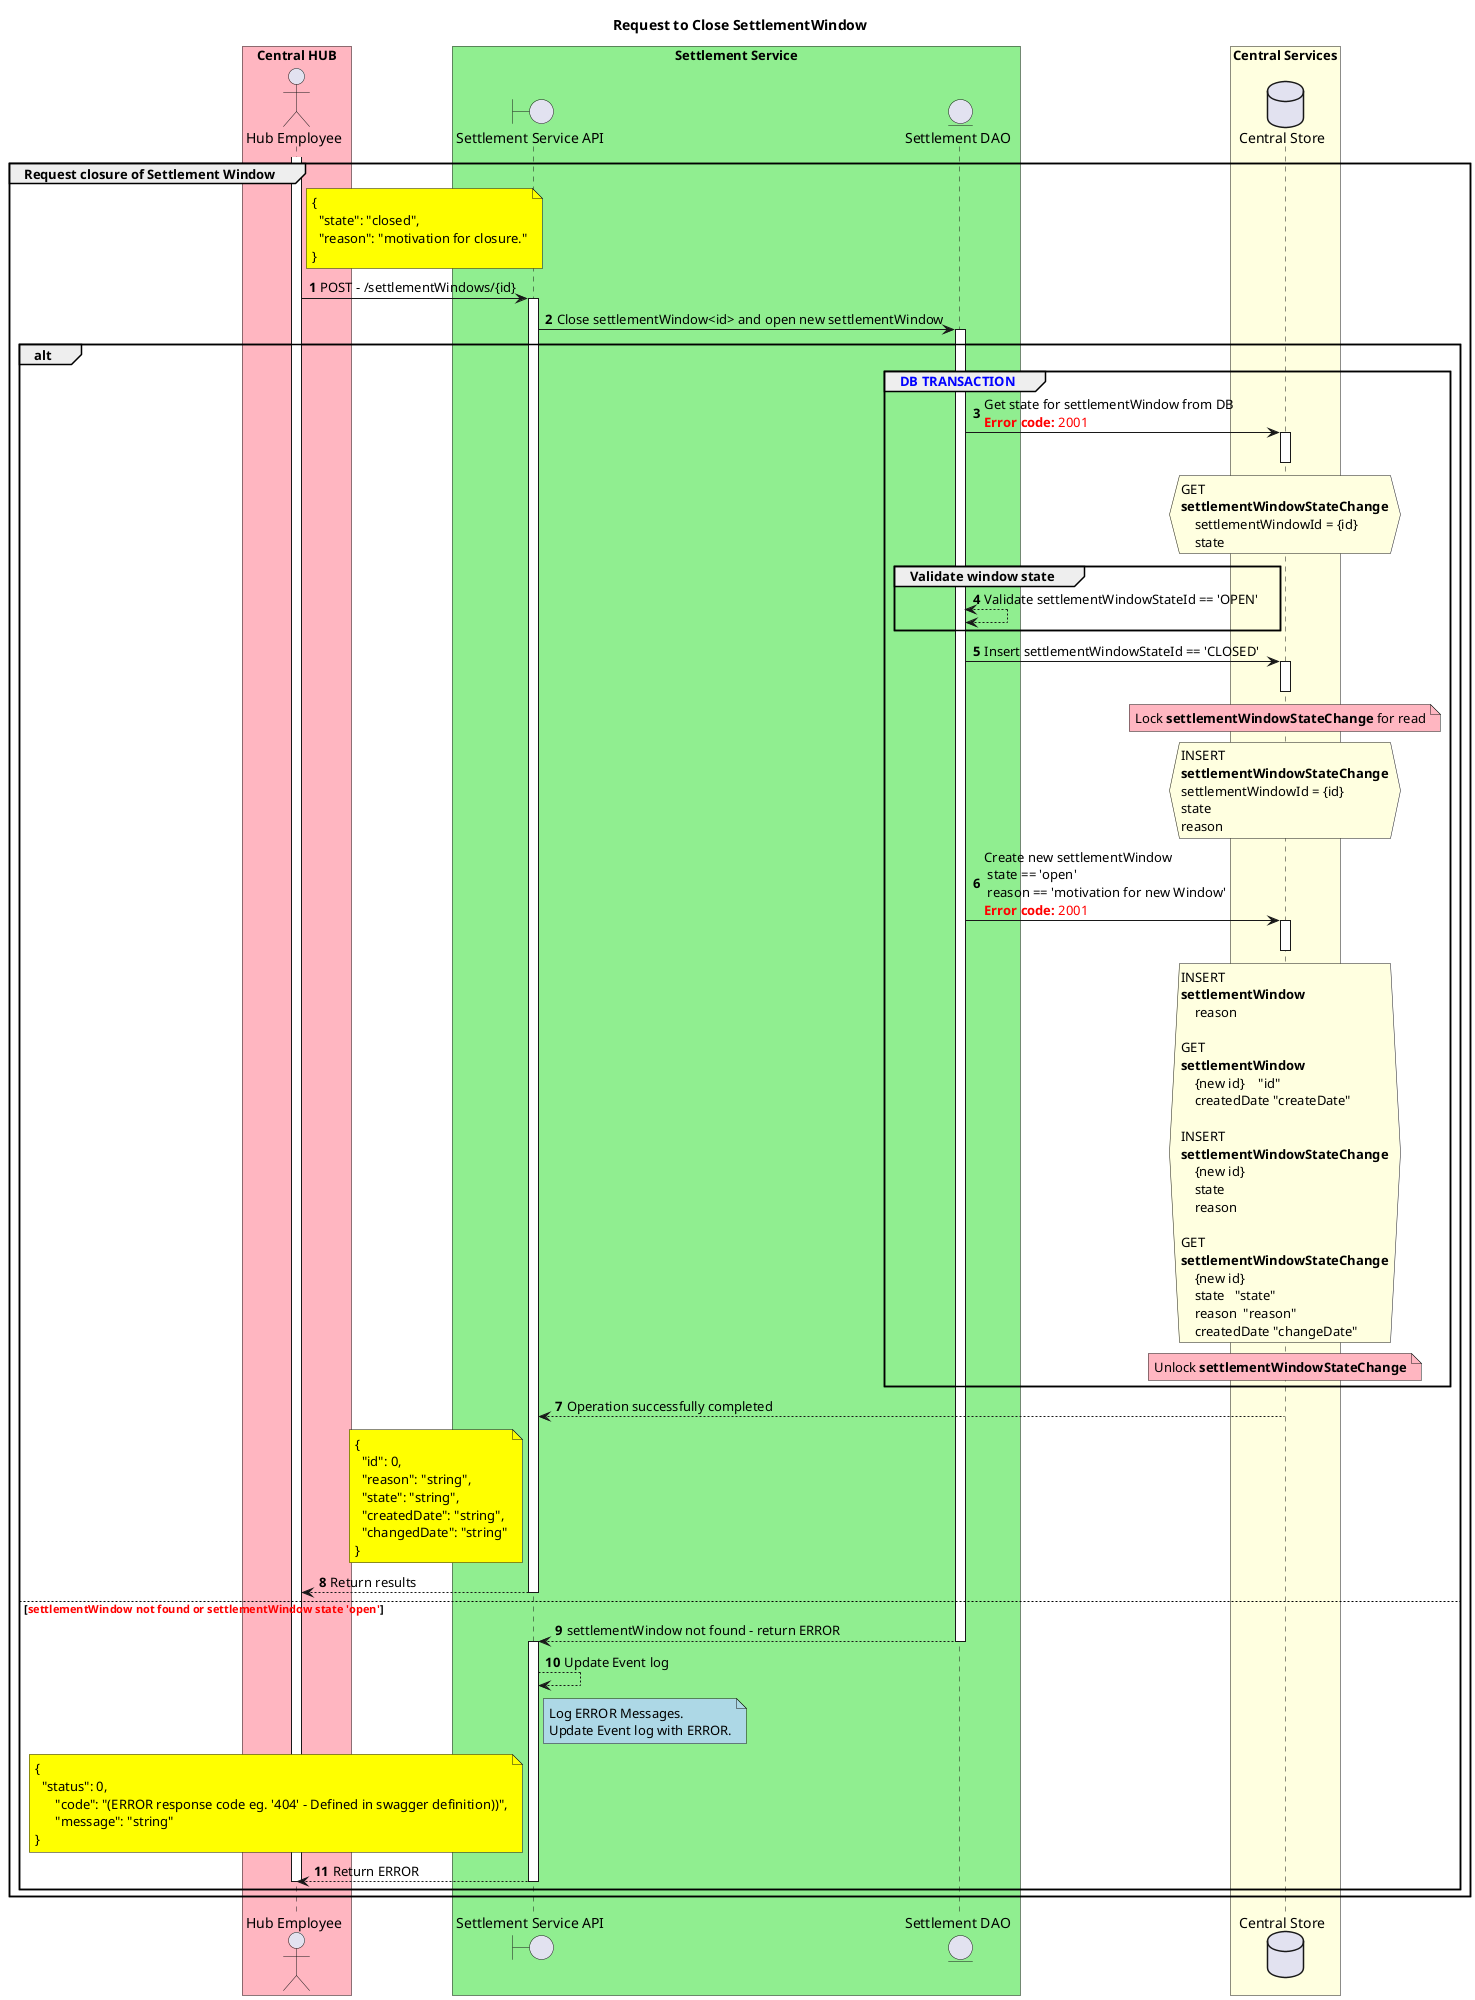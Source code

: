@startuml
' declate title
title Request to Close SettlementWindow
'title 6.1.2. closeSettlementWindow POST: /settlementWindows

autonumber

' declare actors
actor "Hub Employee" as OPERATOR

boundary "Settlement Service API" as SSAPI
entity "Settlement DAO" as SETTLE_DAO

database "Central Store" as DB

box "Central HUB" #LightPink
    participant OPERATOR
end box

box "Settlement Service" #LightGreen
    participant SSAPI
    participant SETTLE_DAO
end box

box "Central Services" #LightYellow
    participant DB
end box

' start flow
group Request closure of Settlement Window
    activate OPERATOR
    note right of OPERATOR #Yellow
        {
          "state": "closed",
          "reason": "motivation for closure."
        }
    end note
    OPERATOR -> SSAPI: POST - /settlementWindows/{id}
    activate SSAPI
    SSAPI -> SETTLE_DAO: Close settlementWindow<id> and open new settlementWindow
    activate SETTLE_DAO
    alt
        group <color #blue>DB TRANSACTION</color>
            SETTLE_DAO -> DB: Get state for settlementWindow from DB \n<color #FF0000><b>Error code:</b> 2001</color>
            activate DB
            hnote over DB #LightYellow
                GET
                **settlementWindowStateChange**
                    settlementWindowId = {id}
                    state
'                SELECT MAX(settlementWindowStateChangeId), settlementWindowStateId
'                FROM **settlementWindowStateChange**
'                WHERE settlementWindowId = {id}
'                GROUP BY settlementWindowId, settlementWindowStateId;
            end hnote
            deactivate DB
            group Validate window state
                SETTLE_DAO <--> SETTLE_DAO: Validate settlementWindowStateId == 'OPEN'
            end
            SETTLE_DAO -> DB: Insert settlementWindowStateId == 'CLOSED'
            note over DB #Lightpink
                Lock **settlementWindowStateChange** for read
            end note
            activate DB
            hnote over DB #LightYellow
                INSERT
                **settlementWindowStateChange**
                settlementWindowId = {id}
                state
                reason
'                INSERT INTO settlementWindowStateChange
'                    (settlementWindowId, settlementWindowStateId, reason)
'                    VALUE ({id}, {state}, {reason});
            end hnote
            deactivate DB
            SETTLE_DAO -> DB: Create new settlementWindow \n state == 'open'\n reason == 'motivation for new Window' \n<color #FF0000><b>Error code:</b> 2001</color>
            activate DB
            hnote over DB #LightYellow
                INSERT
                **settlementWindow**
                    reason

                GET
                **settlementWindow**
                    {new id}    "id"
                    createdDate "createDate"

                INSERT
                **settlementWindowStateChange**
                    {new id}
                    state
                    reason

                GET
                **settlementWindowStateChange**
                    {new id}
                    state   "state"
                    reason  "reason"
                    createdDate "changeDate"
'                INSERT INTO **settlementWindow**
'                    (reason)
'                    VALUE ({reason});
'
'                SELECT MAX(settlementWindowId) AS nsw
'                FROM **settlementWindow**
'                    GROUP BY settlementWindowId
'
'                INSERT INTO **settlementWindowStateChange**
'                    (settlementWindowId, settlementWindowStateId, reason)
'                    VALUE (nsw, 'OPEN', {reason});
            end hnote
            deactivate DB
            note over DB #Lightpink
            Unlock **settlementWindowStateChange**
            end note
        end
        SSAPI <-- DB: Operation successfully completed
        note left of SSAPI #Yellow
        {
          "id": 0,
          "reason": "string",
          "state": "string",
          "createdDate": "string",
          "changedDate": "string"
        }
        end note
        OPERATOR <-- SSAPI: Return results
        deactivate SSAPI
    else <color #FF0000><b>settlementWindow not found or settlementWindow state 'open'</b></color>

        SSAPI <-- SETTLE_DAO: settlementWindow not found - return ERROR
        deactivate SETTLE_DAO
        activate SSAPI
        SSAPI --> SSAPI: Update Event log
        note right of SSAPI #LightBlue
        Log ERROR Messages.
        Update Event log with ERROR.
        end note
        note left of SSAPI #Yellow
        {
          "status": 0,
              "code": "(ERROR response code eg. '404' - Defined in swagger definition))",
              "message": "string"
        }
        end note
        OPERATOR <-- SSAPI: Return ERROR
        deactivate SSAPI
        deactivate OPERATOR
    end
end
@enduml
